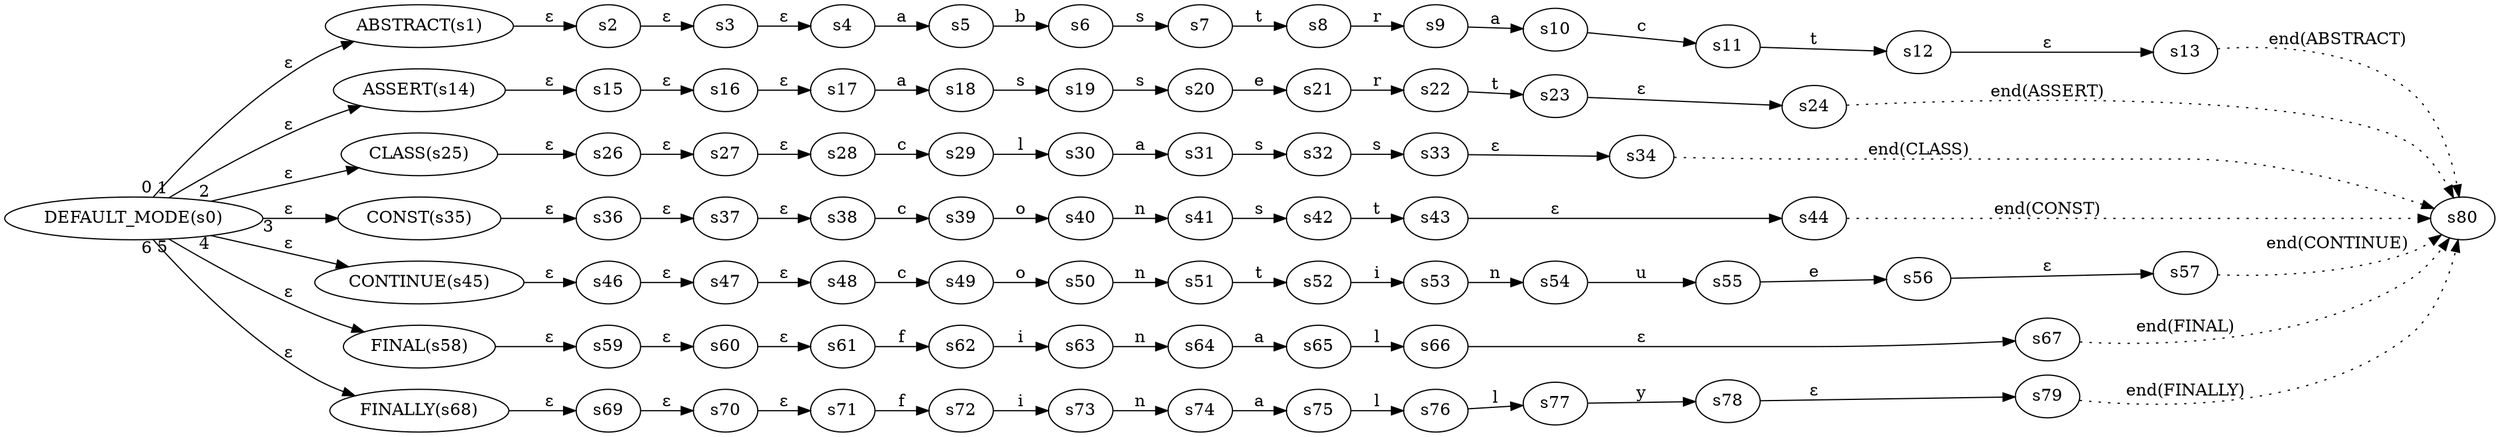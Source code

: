 digraph ATN {
  rankdir=LR;

  "DEFAULT_MODE(s0)" -> "ABSTRACT(s1)" [label=ε taillabel=0]
  "ABSTRACT(s1)" -> s2 [label=ε]
  s2 -> s3 [label=ε]
  s3 -> s4 [label=ε]
  s4 -> s5 [label=a]
  s5 -> s6 [label=b]
  s6 -> s7 [label=s]
  s7 -> s8 [label=t]
  s8 -> s9 [label=r]
  s9 -> s10 [label=a]
  s10 -> s11 [label=c]
  s11 -> s12 [label=t]
  s12 -> s13 [label=ε]
  s13 -> s80 [label="end(ABSTRACT)" style=dotted]
  "DEFAULT_MODE(s0)" -> "ASSERT(s14)" [label=ε taillabel=1]
  "ASSERT(s14)" -> s15 [label=ε]
  s15 -> s16 [label=ε]
  s16 -> s17 [label=ε]
  s17 -> s18 [label=a]
  s18 -> s19 [label=s]
  s19 -> s20 [label=s]
  s20 -> s21 [label=e]
  s21 -> s22 [label=r]
  s22 -> s23 [label=t]
  s23 -> s24 [label=ε]
  s24 -> s80 [label="end(ASSERT)" style=dotted]
  "DEFAULT_MODE(s0)" -> "CLASS(s25)" [label=ε taillabel=2]
  "CLASS(s25)" -> s26 [label=ε]
  s26 -> s27 [label=ε]
  s27 -> s28 [label=ε]
  s28 -> s29 [label=c]
  s29 -> s30 [label=l]
  s30 -> s31 [label=a]
  s31 -> s32 [label=s]
  s32 -> s33 [label=s]
  s33 -> s34 [label=ε]
  s34 -> s80 [label="end(CLASS)" style=dotted]
  "DEFAULT_MODE(s0)" -> "CONST(s35)" [label=ε taillabel=3]
  "CONST(s35)" -> s36 [label=ε]
  s36 -> s37 [label=ε]
  s37 -> s38 [label=ε]
  s38 -> s39 [label=c]
  s39 -> s40 [label=o]
  s40 -> s41 [label=n]
  s41 -> s42 [label=s]
  s42 -> s43 [label=t]
  s43 -> s44 [label=ε]
  s44 -> s80 [label="end(CONST)" style=dotted]
  "DEFAULT_MODE(s0)" -> "CONTINUE(s45)" [label=ε taillabel=4]
  "CONTINUE(s45)" -> s46 [label=ε]
  s46 -> s47 [label=ε]
  s47 -> s48 [label=ε]
  s48 -> s49 [label=c]
  s49 -> s50 [label=o]
  s50 -> s51 [label=n]
  s51 -> s52 [label=t]
  s52 -> s53 [label=i]
  s53 -> s54 [label=n]
  s54 -> s55 [label=u]
  s55 -> s56 [label=e]
  s56 -> s57 [label=ε]
  s57 -> s80 [label="end(CONTINUE)" style=dotted]
  "DEFAULT_MODE(s0)" -> "FINAL(s58)" [label=ε taillabel=5]
  "FINAL(s58)" -> s59 [label=ε]
  s59 -> s60 [label=ε]
  s60 -> s61 [label=ε]
  s61 -> s62 [label=f]
  s62 -> s63 [label=i]
  s63 -> s64 [label=n]
  s64 -> s65 [label=a]
  s65 -> s66 [label=l]
  s66 -> s67 [label=ε]
  s67 -> s80 [label="end(FINAL)" style=dotted]
  "DEFAULT_MODE(s0)" -> "FINALLY(s68)" [label=ε taillabel=6]
  "FINALLY(s68)" -> s69 [label=ε]
  s69 -> s70 [label=ε]
  s70 -> s71 [label=ε]
  s71 -> s72 [label=f]
  s72 -> s73 [label=i]
  s73 -> s74 [label=n]
  s74 -> s75 [label=a]
  s75 -> s76 [label=l]
  s76 -> s77 [label=l]
  s77 -> s78 [label=y]
  s78 -> s79 [label=ε]
  s79 -> s80 [label="end(FINALLY)" style=dotted]
}